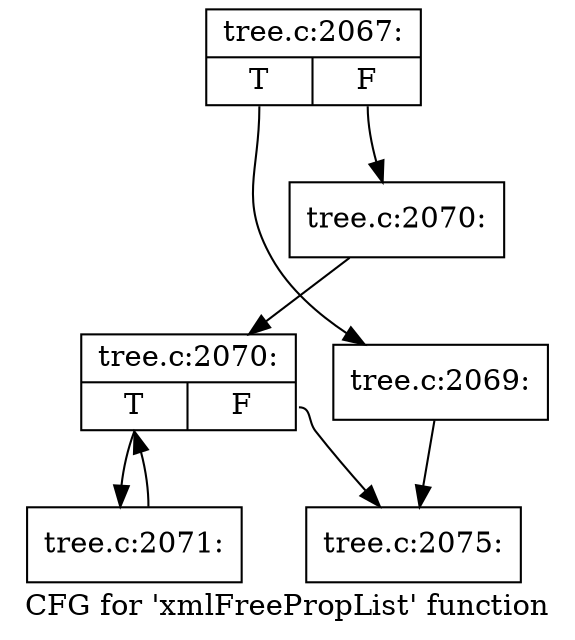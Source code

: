 digraph "CFG for 'xmlFreePropList' function" {
	label="CFG for 'xmlFreePropList' function";

	Node0x55ad0ba98d50 [shape=record,label="{tree.c:2067:|{<s0>T|<s1>F}}"];
	Node0x55ad0ba98d50:s0 -> Node0x55ad0ba9fc60;
	Node0x55ad0ba98d50:s1 -> Node0x55ad0ba9fcb0;
	Node0x55ad0ba9fc60 [shape=record,label="{tree.c:2069:}"];
	Node0x55ad0ba9fc60 -> Node0x55ad0baa0210;
	Node0x55ad0ba9fcb0 [shape=record,label="{tree.c:2070:}"];
	Node0x55ad0ba9fcb0 -> Node0x55ad0baa0030;
	Node0x55ad0baa0030 [shape=record,label="{tree.c:2070:|{<s0>T|<s1>F}}"];
	Node0x55ad0baa0030:s0 -> Node0x55ad0baa03f0;
	Node0x55ad0baa0030:s1 -> Node0x55ad0baa0210;
	Node0x55ad0baa03f0 [shape=record,label="{tree.c:2071:}"];
	Node0x55ad0baa03f0 -> Node0x55ad0baa0030;
	Node0x55ad0baa0210 [shape=record,label="{tree.c:2075:}"];
}
